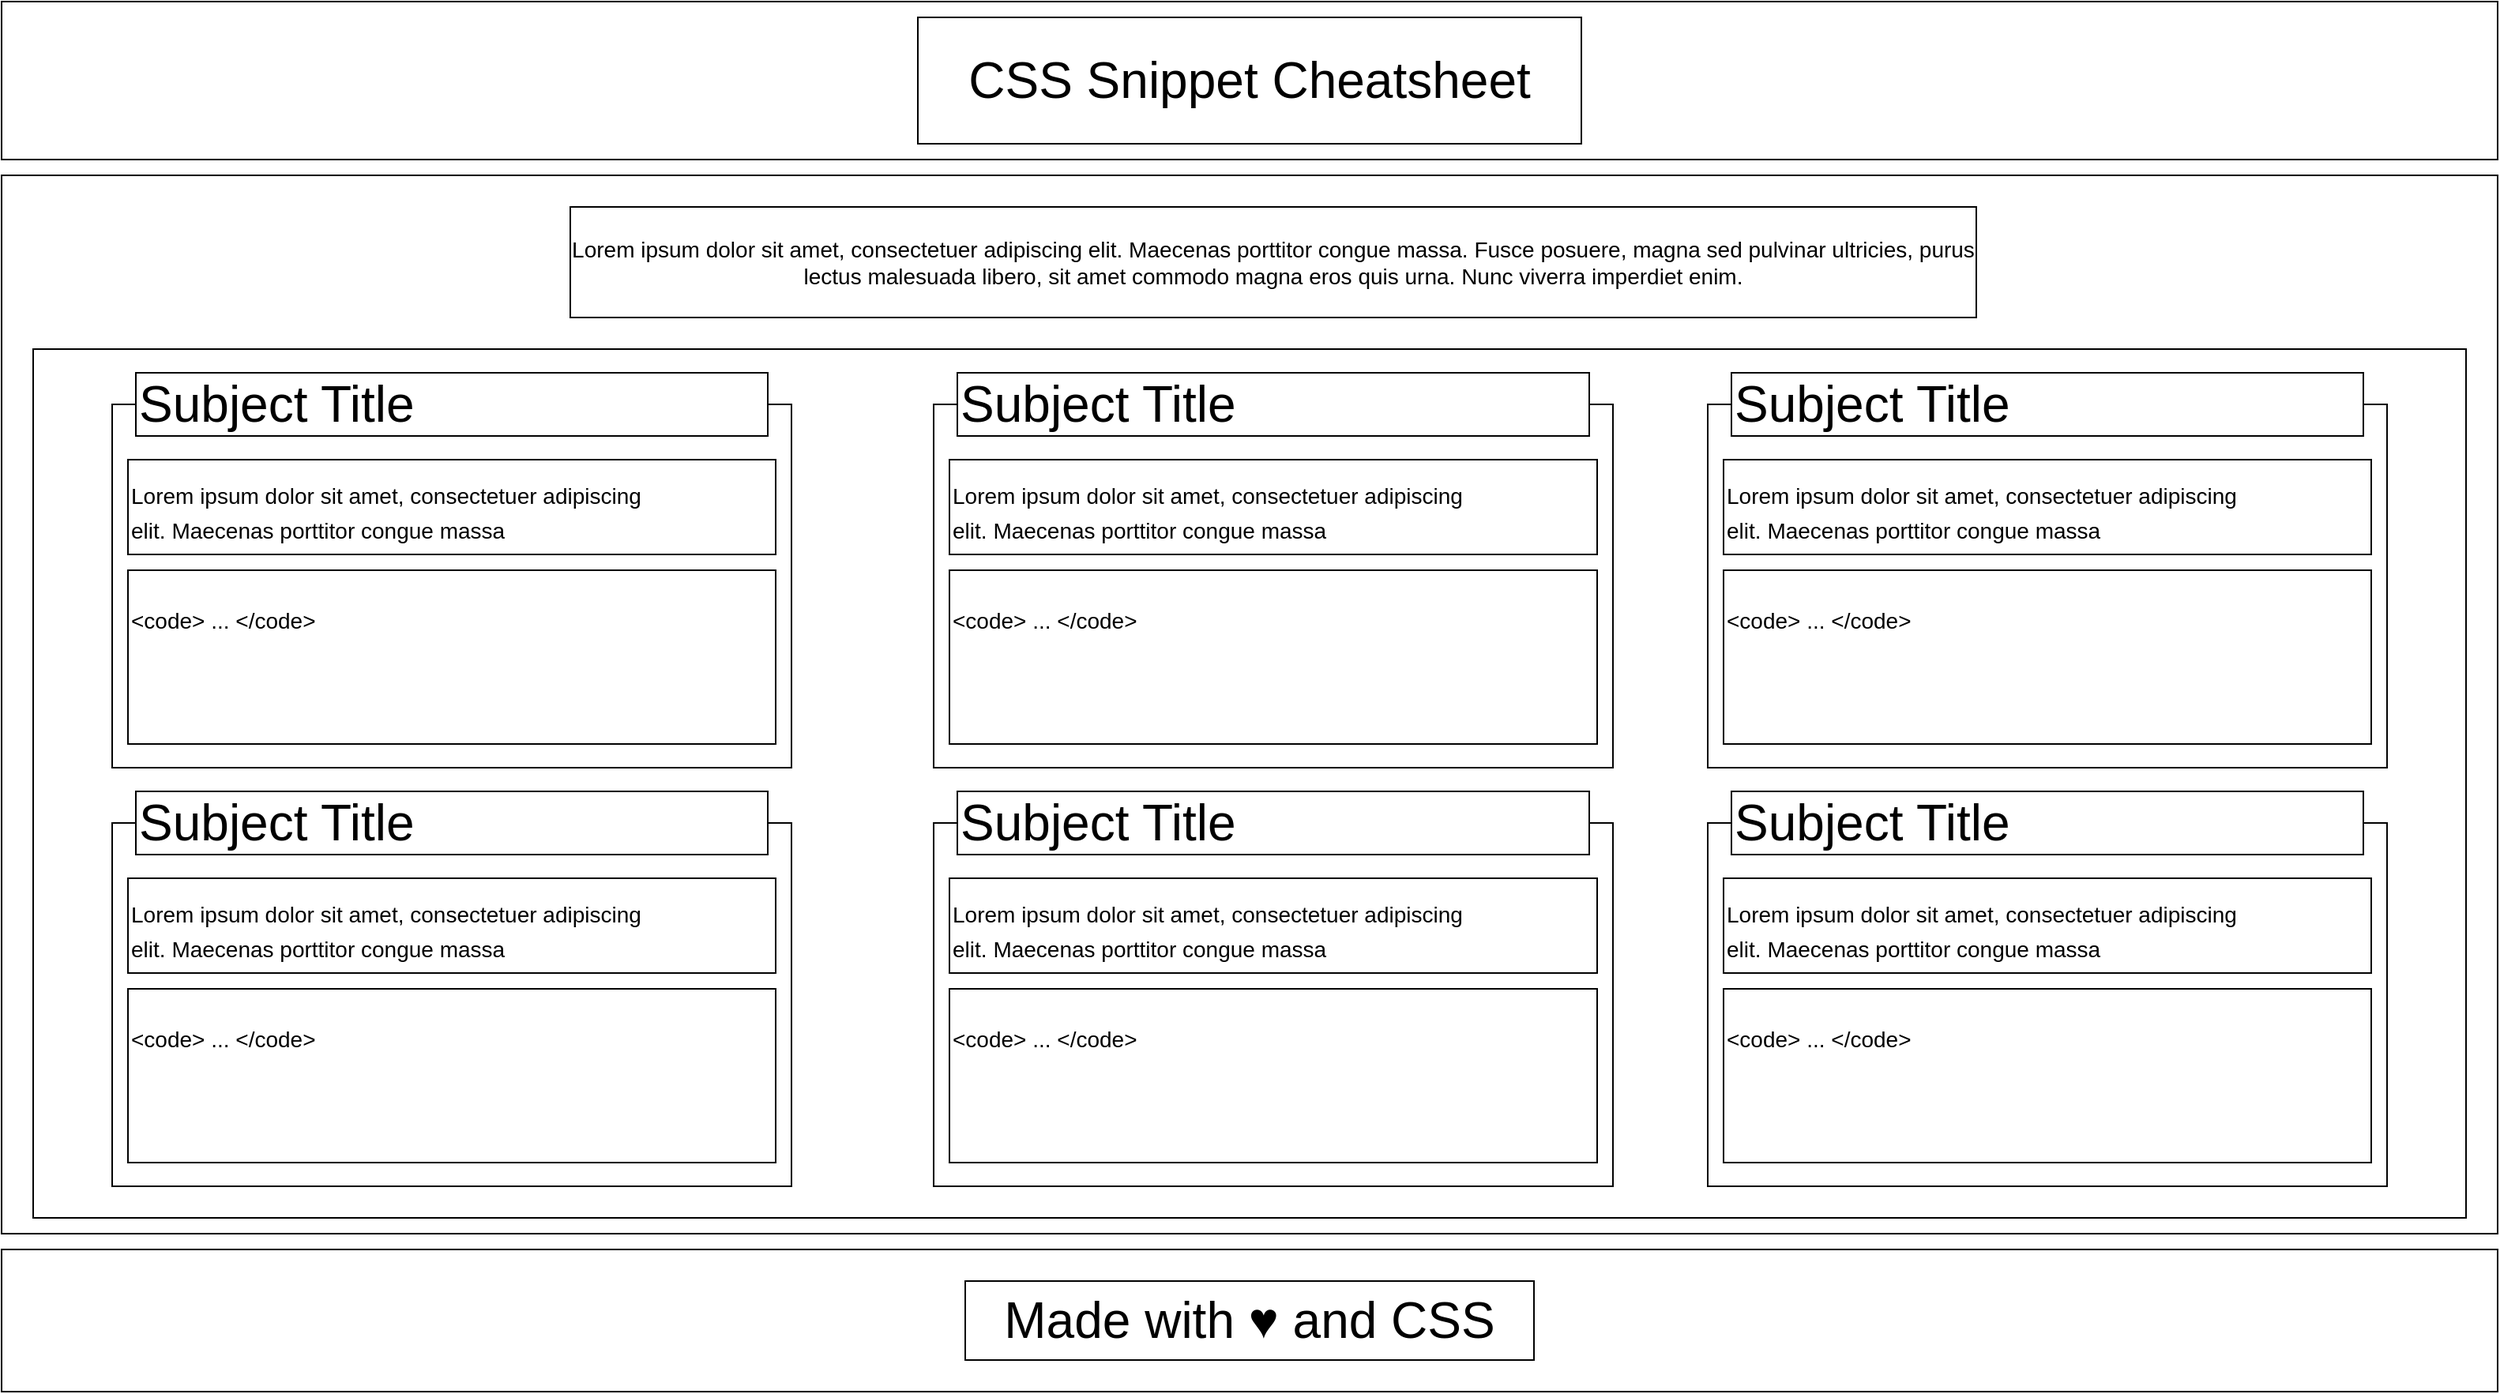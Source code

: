 <mxfile version="20.7.4" type="device"><diagram name="Page-1" id="03018318-947c-dd8e-b7a3-06fadd420f32"><mxGraphModel dx="2074" dy="1214" grid="1" gridSize="10" guides="1" tooltips="1" connect="1" arrows="1" fold="1" page="1" pageScale="1" pageWidth="1600" pageHeight="900" background="none" math="0" shadow="0"><root><mxCell id="0"/><mxCell id="1" parent="0"/><mxCell id="YRHNptL2AvGqVcxIHdjc-1" value="" style="rounded=0;whiteSpace=wrap;html=1;fontSize=32;fillColor=none;" vertex="1" parent="1"><mxGeometry x="10" y="10" width="1580" height="100" as="geometry"/></mxCell><mxCell id="YRHNptL2AvGqVcxIHdjc-2" value="" style="rounded=0;whiteSpace=wrap;html=1;fontSize=32;fillColor=none;" vertex="1" parent="1"><mxGeometry x="10" y="120" width="1580" height="670" as="geometry"/></mxCell><mxCell id="YRHNptL2AvGqVcxIHdjc-3" value="CSS Snippet Cheatsheet" style="rounded=0;whiteSpace=wrap;html=1;fontSize=32;fillColor=none;" vertex="1" parent="1"><mxGeometry x="590" y="20" width="420" height="80" as="geometry"/></mxCell><mxCell id="YRHNptL2AvGqVcxIHdjc-4" value="" style="rounded=0;whiteSpace=wrap;html=1;fontSize=32;fillColor=none;" vertex="1" parent="1"><mxGeometry x="10" y="800" width="1580" height="90" as="geometry"/></mxCell><mxCell id="YRHNptL2AvGqVcxIHdjc-5" value="&lt;p class=&quot;MsoNormal&quot;&gt;Lorem ipsum dolor sit amet, consectetuer adipiscing elit. Maecenas porttitor congue massa. Fusce posuere, magna sed pulvinar ultricies, purus lectus malesuada libero, sit amet commodo magna eros quis urna. Nunc viverra imperdiet enim.&lt;/p&gt;" style="rounded=0;whiteSpace=wrap;html=1;fontSize=14;fillColor=none;" vertex="1" parent="1"><mxGeometry x="370" y="140" width="890" height="70" as="geometry"/></mxCell><mxCell id="YRHNptL2AvGqVcxIHdjc-6" value="" style="rounded=0;whiteSpace=wrap;html=1;fontSize=32;fillColor=none;" vertex="1" parent="1"><mxGeometry x="30" y="230" width="1540" height="550" as="geometry"/></mxCell><mxCell id="YRHNptL2AvGqVcxIHdjc-7" value="" style="rounded=0;whiteSpace=wrap;html=1;fontSize=32;fillColor=none;" vertex="1" parent="1"><mxGeometry x="80" y="265" width="430" height="230" as="geometry"/></mxCell><mxCell id="YRHNptL2AvGqVcxIHdjc-14" value="Subject Title" style="rounded=0;whiteSpace=wrap;html=1;fontSize=32;fillColor=default;align=left;" vertex="1" parent="1"><mxGeometry x="95" y="245" width="400" height="40" as="geometry"/></mxCell><mxCell id="YRHNptL2AvGqVcxIHdjc-19" value="&lt;p style=&quot;line-height: 50%;&quot;&gt;&lt;span style=&quot;font-size: 14px;&quot;&gt;Lorem ipsum dolor sit amet,&amp;nbsp;&lt;/span&gt;&lt;span style=&quot;font-size: 14px;&quot;&gt;consectetuer adipiscing elit.&amp;nbsp;&lt;/span&gt;&lt;span style=&quot;font-size: 14px;&quot;&gt;Maecenas porttitor congue massa&lt;/span&gt;&lt;span style=&quot;font-size: 14px;&quot;&gt;&amp;nbsp;&lt;/span&gt;&lt;/p&gt;" style="rounded=0;whiteSpace=wrap;html=1;fontSize=32;fillColor=none;align=left;" vertex="1" parent="1"><mxGeometry x="90" y="300" width="410" height="60" as="geometry"/></mxCell><mxCell id="YRHNptL2AvGqVcxIHdjc-20" value="&lt;span style=&quot;font-size: 14px;&quot;&gt;&amp;lt;code&amp;gt; ... &amp;lt;/code&amp;gt;&lt;/span&gt;" style="rounded=0;whiteSpace=wrap;html=1;fontSize=32;fillColor=none;align=left;labelPosition=center;verticalLabelPosition=middle;verticalAlign=top;" vertex="1" parent="1"><mxGeometry x="90" y="370" width="410" height="110" as="geometry"/></mxCell><mxCell id="YRHNptL2AvGqVcxIHdjc-21" value="" style="rounded=0;whiteSpace=wrap;html=1;fontSize=32;fillColor=none;" vertex="1" parent="1"><mxGeometry x="80" y="530" width="430" height="230" as="geometry"/></mxCell><mxCell id="YRHNptL2AvGqVcxIHdjc-22" value="Subject Title" style="rounded=0;whiteSpace=wrap;html=1;fontSize=32;fillColor=default;align=left;" vertex="1" parent="1"><mxGeometry x="95" y="510" width="400" height="40" as="geometry"/></mxCell><mxCell id="YRHNptL2AvGqVcxIHdjc-23" value="&lt;p style=&quot;line-height: 50%;&quot;&gt;&lt;span style=&quot;font-size: 14px;&quot;&gt;Lorem ipsum dolor sit amet,&amp;nbsp;&lt;/span&gt;&lt;span style=&quot;font-size: 14px;&quot;&gt;consectetuer adipiscing elit.&amp;nbsp;&lt;/span&gt;&lt;span style=&quot;font-size: 14px;&quot;&gt;Maecenas porttitor congue massa&lt;/span&gt;&lt;span style=&quot;font-size: 14px;&quot;&gt;&amp;nbsp;&lt;/span&gt;&lt;/p&gt;" style="rounded=0;whiteSpace=wrap;html=1;fontSize=32;fillColor=none;align=left;" vertex="1" parent="1"><mxGeometry x="90" y="565" width="410" height="60" as="geometry"/></mxCell><mxCell id="YRHNptL2AvGqVcxIHdjc-24" value="&lt;span style=&quot;font-size: 14px;&quot;&gt;&amp;lt;code&amp;gt; ... &amp;lt;/code&amp;gt;&lt;/span&gt;" style="rounded=0;whiteSpace=wrap;html=1;fontSize=32;fillColor=none;align=left;labelPosition=center;verticalLabelPosition=middle;verticalAlign=top;" vertex="1" parent="1"><mxGeometry x="90" y="635" width="410" height="110" as="geometry"/></mxCell><mxCell id="YRHNptL2AvGqVcxIHdjc-25" value="" style="rounded=0;whiteSpace=wrap;html=1;fontSize=32;fillColor=none;" vertex="1" parent="1"><mxGeometry x="600" y="265" width="430" height="230" as="geometry"/></mxCell><mxCell id="YRHNptL2AvGqVcxIHdjc-26" value="Subject Title" style="rounded=0;whiteSpace=wrap;html=1;fontSize=32;fillColor=default;align=left;" vertex="1" parent="1"><mxGeometry x="615" y="245" width="400" height="40" as="geometry"/></mxCell><mxCell id="YRHNptL2AvGqVcxIHdjc-27" value="&lt;p style=&quot;line-height: 50%;&quot;&gt;&lt;span style=&quot;font-size: 14px;&quot;&gt;Lorem ipsum dolor sit amet,&amp;nbsp;&lt;/span&gt;&lt;span style=&quot;font-size: 14px;&quot;&gt;consectetuer adipiscing elit.&amp;nbsp;&lt;/span&gt;&lt;span style=&quot;font-size: 14px;&quot;&gt;Maecenas porttitor congue massa&lt;/span&gt;&lt;span style=&quot;font-size: 14px;&quot;&gt;&amp;nbsp;&lt;/span&gt;&lt;/p&gt;" style="rounded=0;whiteSpace=wrap;html=1;fontSize=32;fillColor=none;align=left;" vertex="1" parent="1"><mxGeometry x="610" y="300" width="410" height="60" as="geometry"/></mxCell><mxCell id="YRHNptL2AvGqVcxIHdjc-28" value="&lt;span style=&quot;font-size: 14px;&quot;&gt;&amp;lt;code&amp;gt; ... &amp;lt;/code&amp;gt;&lt;/span&gt;" style="rounded=0;whiteSpace=wrap;html=1;fontSize=32;fillColor=none;align=left;labelPosition=center;verticalLabelPosition=middle;verticalAlign=top;" vertex="1" parent="1"><mxGeometry x="610" y="370" width="410" height="110" as="geometry"/></mxCell><mxCell id="YRHNptL2AvGqVcxIHdjc-29" value="" style="rounded=0;whiteSpace=wrap;html=1;fontSize=32;fillColor=none;" vertex="1" parent="1"><mxGeometry x="600" y="530" width="430" height="230" as="geometry"/></mxCell><mxCell id="YRHNptL2AvGqVcxIHdjc-30" value="Subject Title" style="rounded=0;whiteSpace=wrap;html=1;fontSize=32;fillColor=default;align=left;" vertex="1" parent="1"><mxGeometry x="615" y="510" width="400" height="40" as="geometry"/></mxCell><mxCell id="YRHNptL2AvGqVcxIHdjc-31" value="&lt;p style=&quot;line-height: 50%;&quot;&gt;&lt;span style=&quot;font-size: 14px;&quot;&gt;Lorem ipsum dolor sit amet,&amp;nbsp;&lt;/span&gt;&lt;span style=&quot;font-size: 14px;&quot;&gt;consectetuer adipiscing elit.&amp;nbsp;&lt;/span&gt;&lt;span style=&quot;font-size: 14px;&quot;&gt;Maecenas porttitor congue massa&lt;/span&gt;&lt;span style=&quot;font-size: 14px;&quot;&gt;&amp;nbsp;&lt;/span&gt;&lt;/p&gt;" style="rounded=0;whiteSpace=wrap;html=1;fontSize=32;fillColor=none;align=left;" vertex="1" parent="1"><mxGeometry x="610" y="565" width="410" height="60" as="geometry"/></mxCell><mxCell id="YRHNptL2AvGqVcxIHdjc-32" value="&lt;span style=&quot;font-size: 14px;&quot;&gt;&amp;lt;code&amp;gt; ... &amp;lt;/code&amp;gt;&lt;/span&gt;" style="rounded=0;whiteSpace=wrap;html=1;fontSize=32;fillColor=none;align=left;labelPosition=center;verticalLabelPosition=middle;verticalAlign=top;" vertex="1" parent="1"><mxGeometry x="610" y="635" width="410" height="110" as="geometry"/></mxCell><mxCell id="YRHNptL2AvGqVcxIHdjc-33" value="" style="rounded=0;whiteSpace=wrap;html=1;fontSize=32;fillColor=none;" vertex="1" parent="1"><mxGeometry x="1090" y="265" width="430" height="230" as="geometry"/></mxCell><mxCell id="YRHNptL2AvGqVcxIHdjc-34" value="Subject Title" style="rounded=0;whiteSpace=wrap;html=1;fontSize=32;fillColor=default;align=left;" vertex="1" parent="1"><mxGeometry x="1105" y="245" width="400" height="40" as="geometry"/></mxCell><mxCell id="YRHNptL2AvGqVcxIHdjc-35" value="&lt;p style=&quot;line-height: 50%;&quot;&gt;&lt;span style=&quot;font-size: 14px;&quot;&gt;Lorem ipsum dolor sit amet,&amp;nbsp;&lt;/span&gt;&lt;span style=&quot;font-size: 14px;&quot;&gt;consectetuer adipiscing elit.&amp;nbsp;&lt;/span&gt;&lt;span style=&quot;font-size: 14px;&quot;&gt;Maecenas porttitor congue massa&lt;/span&gt;&lt;span style=&quot;font-size: 14px;&quot;&gt;&amp;nbsp;&lt;/span&gt;&lt;/p&gt;" style="rounded=0;whiteSpace=wrap;html=1;fontSize=32;fillColor=none;align=left;" vertex="1" parent="1"><mxGeometry x="1100" y="300" width="410" height="60" as="geometry"/></mxCell><mxCell id="YRHNptL2AvGqVcxIHdjc-36" value="&lt;span style=&quot;font-size: 14px;&quot;&gt;&amp;lt;code&amp;gt; ... &amp;lt;/code&amp;gt;&lt;/span&gt;" style="rounded=0;whiteSpace=wrap;html=1;fontSize=32;fillColor=none;align=left;labelPosition=center;verticalLabelPosition=middle;verticalAlign=top;" vertex="1" parent="1"><mxGeometry x="1100" y="370" width="410" height="110" as="geometry"/></mxCell><mxCell id="YRHNptL2AvGqVcxIHdjc-37" value="" style="rounded=0;whiteSpace=wrap;html=1;fontSize=32;fillColor=none;" vertex="1" parent="1"><mxGeometry x="1090" y="530" width="430" height="230" as="geometry"/></mxCell><mxCell id="YRHNptL2AvGqVcxIHdjc-38" value="Subject Title" style="rounded=0;whiteSpace=wrap;html=1;fontSize=32;fillColor=default;align=left;" vertex="1" parent="1"><mxGeometry x="1105" y="510" width="400" height="40" as="geometry"/></mxCell><mxCell id="YRHNptL2AvGqVcxIHdjc-39" value="&lt;p style=&quot;line-height: 50%;&quot;&gt;&lt;span style=&quot;font-size: 14px;&quot;&gt;Lorem ipsum dolor sit amet,&amp;nbsp;&lt;/span&gt;&lt;span style=&quot;font-size: 14px;&quot;&gt;consectetuer adipiscing elit.&amp;nbsp;&lt;/span&gt;&lt;span style=&quot;font-size: 14px;&quot;&gt;Maecenas porttitor congue massa&lt;/span&gt;&lt;span style=&quot;font-size: 14px;&quot;&gt;&amp;nbsp;&lt;/span&gt;&lt;/p&gt;" style="rounded=0;whiteSpace=wrap;html=1;fontSize=32;fillColor=none;align=left;" vertex="1" parent="1"><mxGeometry x="1100" y="565" width="410" height="60" as="geometry"/></mxCell><mxCell id="YRHNptL2AvGqVcxIHdjc-40" value="&lt;span style=&quot;font-size: 14px;&quot;&gt;&amp;lt;code&amp;gt; ... &amp;lt;/code&amp;gt;&lt;/span&gt;" style="rounded=0;whiteSpace=wrap;html=1;fontSize=32;fillColor=none;align=left;labelPosition=center;verticalLabelPosition=middle;verticalAlign=top;" vertex="1" parent="1"><mxGeometry x="1100" y="635" width="410" height="110" as="geometry"/></mxCell><mxCell id="YRHNptL2AvGqVcxIHdjc-41" value="Made with ♥ and CSS" style="rounded=0;whiteSpace=wrap;html=1;fontSize=32;fillColor=none;" vertex="1" parent="1"><mxGeometry x="620" y="820" width="360" height="50" as="geometry"/></mxCell></root></mxGraphModel></diagram></mxfile>